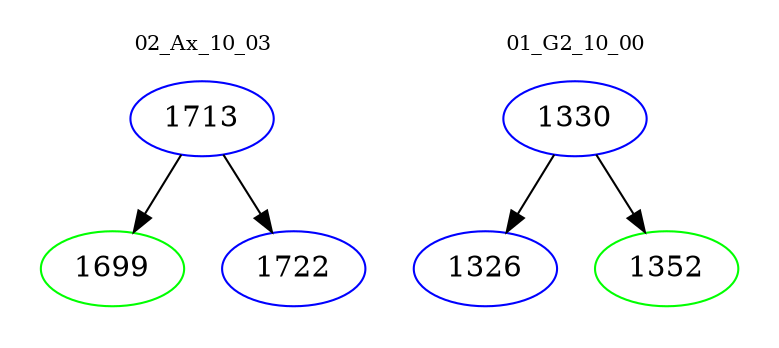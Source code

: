digraph{
subgraph cluster_0 {
color = white
label = "02_Ax_10_03";
fontsize=10;
T0_1713 [label="1713", color="blue"]
T0_1713 -> T0_1699 [color="black"]
T0_1699 [label="1699", color="green"]
T0_1713 -> T0_1722 [color="black"]
T0_1722 [label="1722", color="blue"]
}
subgraph cluster_1 {
color = white
label = "01_G2_10_00";
fontsize=10;
T1_1330 [label="1330", color="blue"]
T1_1330 -> T1_1326 [color="black"]
T1_1326 [label="1326", color="blue"]
T1_1330 -> T1_1352 [color="black"]
T1_1352 [label="1352", color="green"]
}
}
